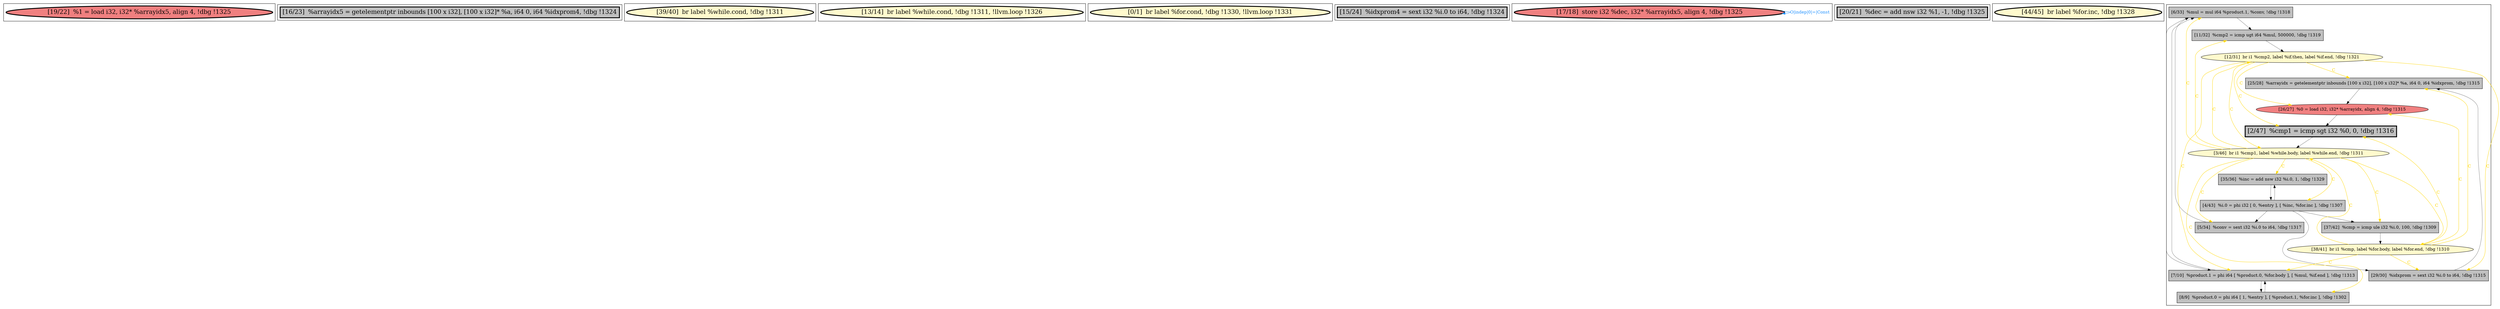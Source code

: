 
digraph G {





subgraph cluster9 {


node308 [penwidth=3.0,fontsize=20,fillcolor=lightcoral,label="[19/22]  %1 = load i32, i32* %arrayidx5, align 4, !dbg !1325",shape=ellipse,style=filled ]



}

subgraph cluster8 {


node307 [penwidth=3.0,fontsize=20,fillcolor=grey,label="[16/23]  %arrayidx5 = getelementptr inbounds [100 x i32], [100 x i32]* %a, i64 0, i64 %idxprom4, !dbg !1324",shape=rectangle,style=filled ]



}

subgraph cluster7 {


node306 [penwidth=3.0,fontsize=20,fillcolor=lemonchiffon,label="[39/40]  br label %while.cond, !dbg !1311",shape=ellipse,style=filled ]



}

subgraph cluster6 {


node305 [penwidth=3.0,fontsize=20,fillcolor=lemonchiffon,label="[13/14]  br label %while.cond, !dbg !1311, !llvm.loop !1326",shape=ellipse,style=filled ]



}

subgraph cluster0 {


node285 [penwidth=3.0,fontsize=20,fillcolor=lemonchiffon,label="[0/1]  br label %for.cond, !dbg !1330, !llvm.loop !1331",shape=ellipse,style=filled ]



}

subgraph cluster5 {


node304 [penwidth=3.0,fontsize=20,fillcolor=grey,label="[15/24]  %idxprom4 = sext i32 %i.0 to i64, !dbg !1324",shape=rectangle,style=filled ]



}

subgraph cluster1 {


node286 [penwidth=3.0,fontsize=20,fillcolor=lightcoral,label="[17/18]  store i32 %dec, i32* %arrayidx5, align 4, !dbg !1325",shape=ellipse,style=filled ]

node286->node286 [style=solid,color=dodgerblue,label="O|indep|0|=|Const",penwidth=1.0,fontcolor=dodgerblue ]


}

subgraph cluster2 {


node287 [penwidth=3.0,fontsize=20,fillcolor=grey,label="[20/21]  %dec = add nsw i32 %1, -1, !dbg !1325",shape=rectangle,style=filled ]



}

subgraph cluster3 {


node288 [penwidth=3.0,fontsize=20,fillcolor=lemonchiffon,label="[44/45]  br label %for.inc, !dbg !1328",shape=ellipse,style=filled ]



}

subgraph cluster4 {


node300 [fillcolor=grey,label="[6/33]  %mul = mul i64 %product.1, %conv, !dbg !1318",shape=rectangle,style=filled ]
node302 [fillcolor=grey,label="[37/42]  %cmp = icmp ule i32 %i.0, 100, !dbg !1309",shape=rectangle,style=filled ]
node301 [fillcolor=grey,label="[35/36]  %inc = add nsw i32 %i.0, 1, !dbg !1329",shape=rectangle,style=filled ]
node299 [fillcolor=grey,label="[25/28]  %arrayidx = getelementptr inbounds [100 x i32], [100 x i32]* %a, i64 0, i64 %idxprom, !dbg !1315",shape=rectangle,style=filled ]
node297 [fillcolor=grey,label="[4/43]  %i.0 = phi i32 [ 0, %entry ], [ %inc, %for.inc ], !dbg !1307",shape=rectangle,style=filled ]
node296 [fillcolor=lemonchiffon,label="[38/41]  br i1 %cmp, label %for.body, label %for.end, !dbg !1310",shape=ellipse,style=filled ]
node295 [fillcolor=lemonchiffon,label="[12/31]  br i1 %cmp2, label %if.then, label %if.end, !dbg !1321",shape=ellipse,style=filled ]
node290 [fillcolor=grey,label="[29/30]  %idxprom = sext i32 %i.0 to i64, !dbg !1315",shape=rectangle,style=filled ]
node303 [fillcolor=lemonchiffon,label="[3/46]  br i1 %cmp1, label %while.body, label %while.end, !dbg !1311",shape=ellipse,style=filled ]
node292 [fillcolor=grey,label="[7/10]  %product.1 = phi i64 [ %product.0, %for.body ], [ %mul, %if.end ], !dbg !1313",shape=rectangle,style=filled ]
node289 [fillcolor=grey,label="[5/34]  %conv = sext i32 %i.0 to i64, !dbg !1317",shape=rectangle,style=filled ]
node293 [fillcolor=grey,label="[11/32]  %cmp2 = icmp ugt i64 %mul, 500000, !dbg !1319",shape=rectangle,style=filled ]
node298 [penwidth=3.0,fontsize=20,fillcolor=grey,label="[2/47]  %cmp1 = icmp sgt i32 %0, 0, !dbg !1316",shape=rectangle,style=filled ]
node291 [fillcolor=grey,label="[8/9]  %product.0 = phi i64 [ 1, %entry ], [ %product.1, %for.inc ], !dbg !1302",shape=rectangle,style=filled ]
node294 [fillcolor=lightcoral,label="[26/27]  %0 = load i32, i32* %arrayidx, align 4, !dbg !1315",shape=ellipse,style=filled ]

node303->node297 [style=solid,color=gold,label="C",penwidth=1.0,fontcolor=gold ]
node303->node291 [style=solid,color=gold,label="C",penwidth=1.0,fontcolor=gold ]
node293->node295 [style=solid,color=black,label="",penwidth=0.5,fontcolor=black ]
node292->node300 [style=solid,color=black,label="",penwidth=0.5,fontcolor=black ]
node295->node292 [style=solid,color=gold,label="C",penwidth=1.0,fontcolor=gold ]
node303->node302 [style=solid,color=gold,label="C",penwidth=1.0,fontcolor=gold ]
node296->node294 [style=solid,color=gold,label="C",penwidth=1.0,fontcolor=gold ]
node296->node299 [style=solid,color=gold,label="C",penwidth=1.0,fontcolor=gold ]
node303->node301 [style=solid,color=gold,label="C",penwidth=1.0,fontcolor=gold ]
node303->node300 [style=solid,color=gold,label="C",penwidth=1.0,fontcolor=gold ]
node296->node303 [style=solid,color=gold,label="C",penwidth=1.0,fontcolor=gold ]
node296->node292 [style=solid,color=gold,label="C",penwidth=1.0,fontcolor=gold ]
node296->node290 [style=solid,color=gold,label="C",penwidth=1.0,fontcolor=gold ]
node297->node289 [style=solid,color=black,label="",penwidth=0.5,fontcolor=black ]
node297->node302 [style=solid,color=black,label="",penwidth=0.5,fontcolor=black ]
node297->node290 [style=solid,color=black,label="",penwidth=0.5,fontcolor=black ]
node303->node296 [style=solid,color=gold,label="C",penwidth=1.0,fontcolor=gold ]
node296->node298 [style=solid,color=gold,label="C",penwidth=1.0,fontcolor=gold ]
node295->node298 [style=solid,color=gold,label="C",penwidth=1.0,fontcolor=gold ]
node301->node297 [style=solid,color=black,label="",penwidth=0.5,fontcolor=black ]
node303->node293 [style=solid,color=gold,label="C",penwidth=1.0,fontcolor=gold ]
node300->node292 [style=solid,color=black,label="",penwidth=0.5,fontcolor=black ]
node295->node303 [style=solid,color=gold,label="C",penwidth=1.0,fontcolor=gold ]
node297->node301 [style=solid,color=black,label="",penwidth=0.5,fontcolor=black ]
node295->node299 [style=solid,color=gold,label="C",penwidth=1.0,fontcolor=gold ]
node292->node291 [style=solid,color=black,label="",penwidth=0.5,fontcolor=black ]
node303->node295 [style=solid,color=gold,label="C",penwidth=1.0,fontcolor=gold ]
node290->node299 [style=solid,color=black,label="",penwidth=0.5,fontcolor=black ]
node295->node294 [style=solid,color=gold,label="C",penwidth=1.0,fontcolor=gold ]
node289->node300 [style=solid,color=black,label="",penwidth=0.5,fontcolor=black ]
node300->node293 [style=solid,color=black,label="",penwidth=0.5,fontcolor=black ]
node294->node298 [style=solid,color=black,label="",penwidth=0.5,fontcolor=black ]
node291->node292 [style=solid,color=black,label="",penwidth=0.5,fontcolor=black ]
node295->node290 [style=solid,color=gold,label="C",penwidth=1.0,fontcolor=gold ]
node298->node303 [style=solid,color=black,label="",penwidth=0.5,fontcolor=black ]
node299->node294 [style=solid,color=black,label="",penwidth=0.5,fontcolor=black ]
node302->node296 [style=solid,color=black,label="",penwidth=0.5,fontcolor=black ]
node303->node289 [style=solid,color=gold,label="C",penwidth=1.0,fontcolor=gold ]


}

}
